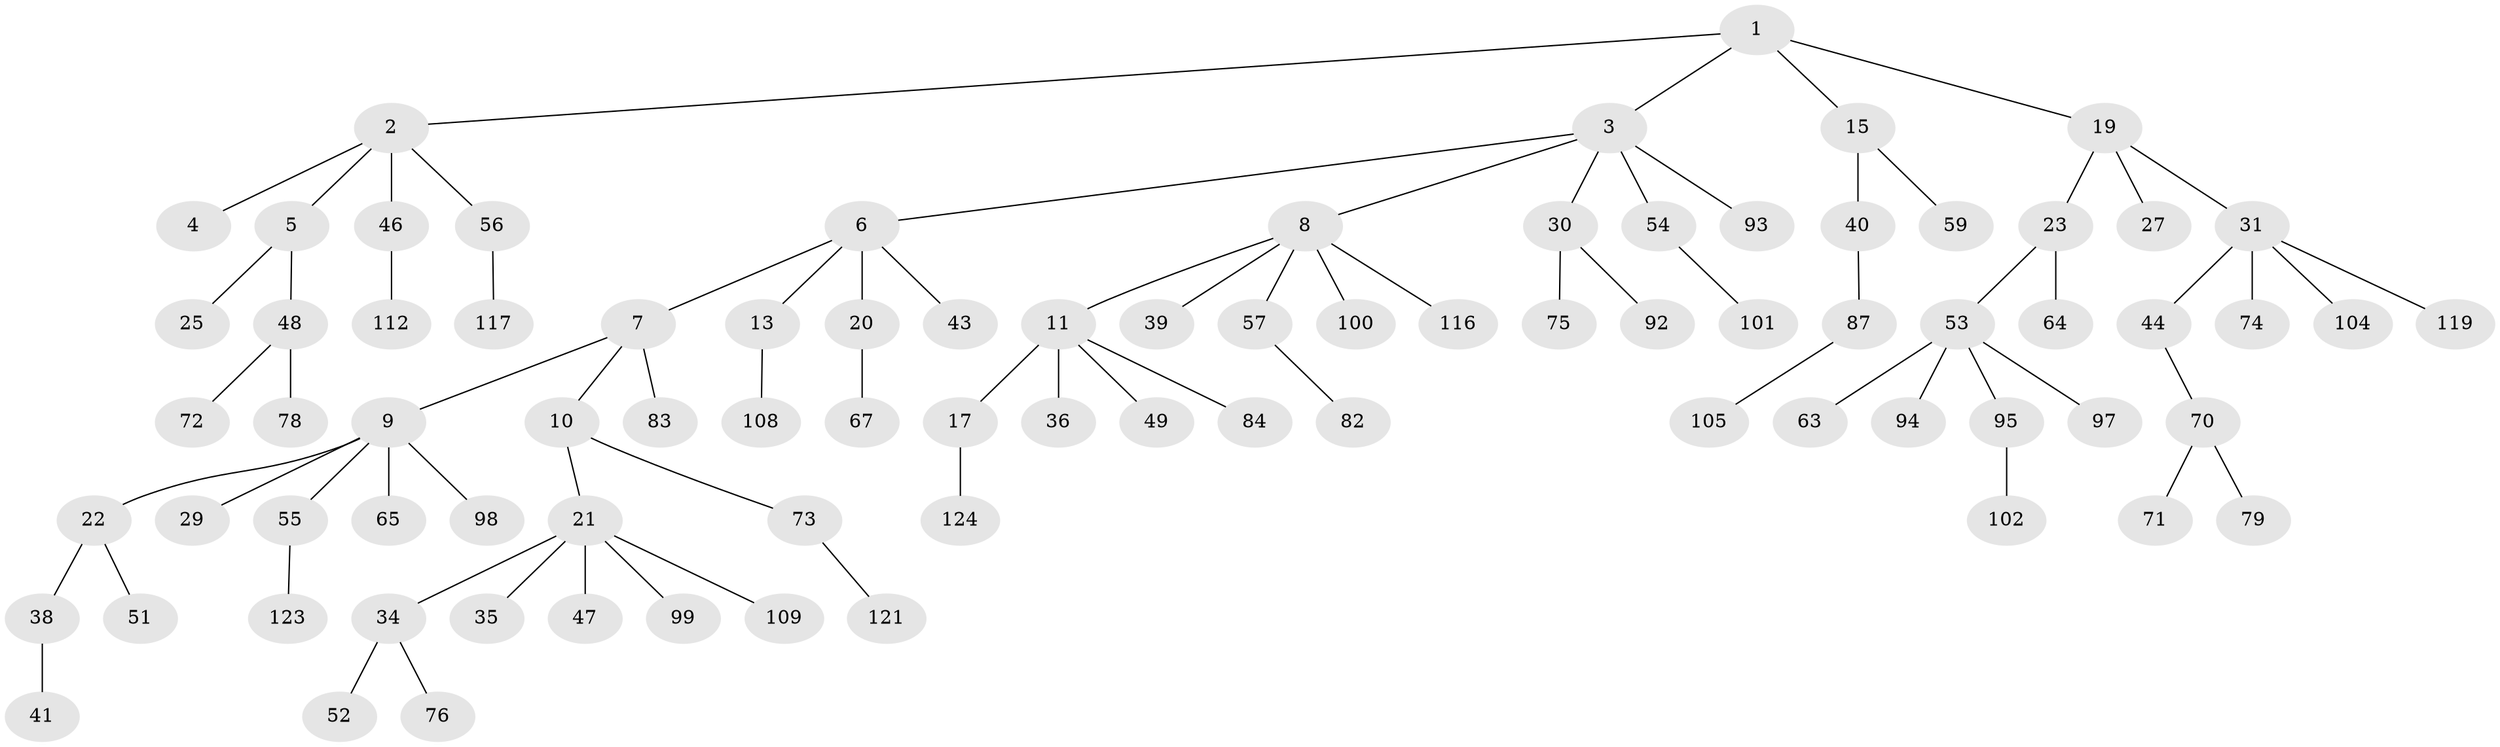 // original degree distribution, {4: 0.07258064516129033, 6: 0.016129032258064516, 2: 0.23387096774193547, 7: 0.008064516129032258, 3: 0.13709677419354838, 1: 0.5, 5: 0.03225806451612903}
// Generated by graph-tools (version 1.1) at 2025/11/02/27/25 16:11:28]
// undirected, 83 vertices, 82 edges
graph export_dot {
graph [start="1"]
  node [color=gray90,style=filled];
  1;
  2 [super="+115"];
  3 [super="+28"];
  4 [super="+113"];
  5 [super="+14"];
  6 [super="+18"];
  7 [super="+62"];
  8 [super="+106"];
  9 [super="+120"];
  10 [super="+118"];
  11 [super="+12"];
  13 [super="+16"];
  15;
  17 [super="+96"];
  19 [super="+24"];
  20 [super="+32"];
  21 [super="+26"];
  22;
  23 [super="+81"];
  25;
  27;
  29 [super="+33"];
  30;
  31 [super="+58"];
  34 [super="+37"];
  35 [super="+107"];
  36 [super="+68"];
  38 [super="+88"];
  39;
  40 [super="+42"];
  41 [super="+110"];
  43;
  44 [super="+45"];
  46 [super="+50"];
  47;
  48 [super="+69"];
  49;
  51 [super="+77"];
  52;
  53 [super="+86"];
  54 [super="+66"];
  55 [super="+61"];
  56 [super="+114"];
  57;
  59 [super="+60"];
  63 [super="+85"];
  64;
  65;
  67;
  70 [super="+111"];
  71 [super="+89"];
  72;
  73 [super="+80"];
  74;
  75 [super="+91"];
  76;
  78;
  79;
  82;
  83;
  84;
  87 [super="+90"];
  92 [super="+103"];
  93;
  94;
  95;
  97;
  98;
  99;
  100;
  101;
  102;
  104;
  105;
  108;
  109;
  112 [super="+122"];
  116;
  117;
  119;
  121;
  123;
  124;
  1 -- 2;
  1 -- 3;
  1 -- 15;
  1 -- 19;
  2 -- 4;
  2 -- 5;
  2 -- 46;
  2 -- 56;
  3 -- 6;
  3 -- 8;
  3 -- 93;
  3 -- 54;
  3 -- 30;
  5 -- 48;
  5 -- 25;
  6 -- 7;
  6 -- 13;
  6 -- 43;
  6 -- 20;
  7 -- 9;
  7 -- 10;
  7 -- 83;
  8 -- 11;
  8 -- 39;
  8 -- 57;
  8 -- 100;
  8 -- 116;
  9 -- 22;
  9 -- 29;
  9 -- 55;
  9 -- 65;
  9 -- 98;
  10 -- 21;
  10 -- 73;
  11 -- 36;
  11 -- 84;
  11 -- 17;
  11 -- 49;
  13 -- 108;
  15 -- 40;
  15 -- 59;
  17 -- 124;
  19 -- 23;
  19 -- 27;
  19 -- 31;
  20 -- 67;
  21 -- 34;
  21 -- 35;
  21 -- 99;
  21 -- 109;
  21 -- 47;
  22 -- 38;
  22 -- 51;
  23 -- 53;
  23 -- 64;
  30 -- 75;
  30 -- 92;
  31 -- 44;
  31 -- 74;
  31 -- 104;
  31 -- 119;
  34 -- 52;
  34 -- 76;
  38 -- 41;
  40 -- 87;
  44 -- 70;
  46 -- 112;
  48 -- 72;
  48 -- 78;
  53 -- 63;
  53 -- 94;
  53 -- 95;
  53 -- 97;
  54 -- 101;
  55 -- 123;
  56 -- 117;
  57 -- 82;
  70 -- 71;
  70 -- 79;
  73 -- 121;
  87 -- 105;
  95 -- 102;
}
